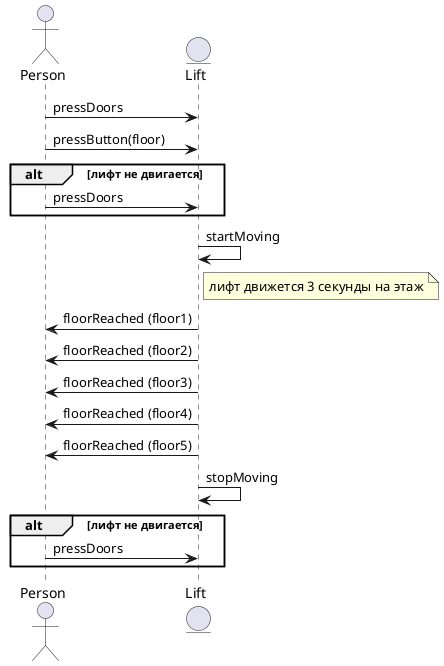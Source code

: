 @startuml
actor Person
entity Lift

' Пассажир нажимает кнопку для закрытия дверей
Person -> Lift : pressDoors

' Пассажир выбирает этаж
Person -> Lift : pressButton(floor)

alt лифт не двигается
  Person -> Lift : pressDoors
end

' Лифт закрывает двери и начинает движение
Lift -> Lift : startMoving
note right of Lift : лифт движется 3 секунды на этаж

' Лифт сообщает о проезжаемых этажах
Lift -> Person : floorReached (floor1)
Lift -> Person : floorReached (floor2)
Lift -> Person : floorReached (floor3)
Lift -> Person : floorReached (floor4)
Lift -> Person : floorReached (floor5)

' Лифт останавливается
Lift -> Lift : stopMoving

alt лифт не двигается
  Person -> Lift : pressDoors
end
@enduml

